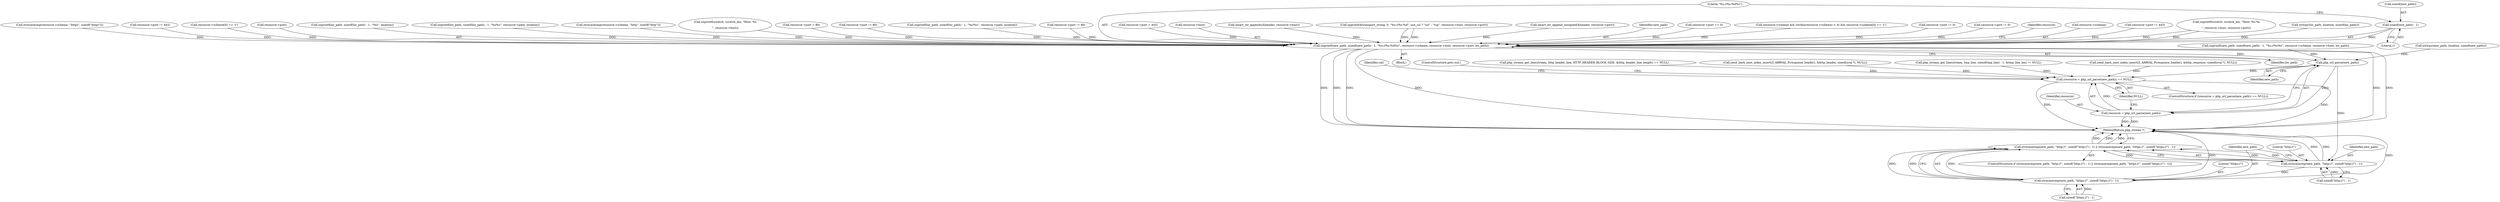 digraph "0_php-src_523f230c831d7b33353203fa34aee4e92ac12bba@API" {
"1003138" [label="(Call,sizeof(new_path) - 1)"];
"1003136" [label="(Call,snprintf(new_path, sizeof(new_path) - 1, \"%s://%s:%d%s\", resource->scheme, resource->host, resource->port, loc_path))"];
"1003182" [label="(Call,php_url_parse(new_path))"];
"1003179" [label="(Call,(resource = php_url_parse(new_path)) == NULL)"];
"1003180" [label="(Call,resource = php_url_parse(new_path))"];
"1003224" [label="(Call,strncasecmp(new_path, \"http://\", sizeof(\"http://\") - 1))"];
"1003223" [label="(Call,strncasecmp(new_path, \"http://\", sizeof(\"http://\") - 1) || strncasecmp(new_path, \"https://\", sizeof(\"https://\") - 1))"];
"1003231" [label="(Call,strncasecmp(new_path, \"https://\", sizeof(\"https://\") - 1))"];
"1003141" [label="(Literal,1)"];
"1000424" [label="(Call,resource->port = 443)"];
"1002626" [label="(Call,zend_hash_next_index_insert(Z_ARRVAL_P(response_header), &http_response, sizeof(zval *), NULL))"];
"1003135" [label="(Block,)"];
"1003136" [label="(Call,snprintf(new_path, sizeof(new_path) - 1, \"%s://%s:%d%s\", resource->scheme, resource->host, resource->port, loc_path))"];
"1003223" [label="(Call,strncasecmp(new_path, \"http://\", sizeof(\"http://\") - 1) || strncasecmp(new_path, \"https://\", sizeof(\"https://\") - 1))"];
"1000321" [label="(Call,strncasecmp(resource->scheme, \"https\", sizeof(\"https\")))"];
"1003179" [label="(Call,(resource = php_url_parse(new_path)) == NULL)"];
"1003188" [label="(Identifier,val)"];
"1002082" [label="(Call,resource->port != 443)"];
"1000409" [label="(Call,resource->scheme[4] == 's')"];
"1003224" [label="(Call,strncasecmp(new_path, \"http://\", sizeof(\"http://\") - 1))"];
"1003149" [label="(Call,resource->port)"];
"1003103" [label="(Call,snprintf(loc_path, sizeof(loc_path) - 1, \"/%s\", location))"];
"1003077" [label="(Call,snprintf(loc_path, sizeof(loc_path) - 1, \"%s%s\", resource->path, location))"];
"1000314" [label="(Call,strncasecmp(resource->scheme, \"http\", sizeof(\"http\")))"];
"1003184" [label="(Identifier,NULL)"];
"1002129" [label="(Call,snprintf(scratch, scratch_len, \"Host: %s\r\n\", resource->host))"];
"1003178" [label="(ControlStructure,if ((resource = php_url_parse(new_path)) == NULL))"];
"1000436" [label="(Call,resource->port = 80)"];
"1003152" [label="(Identifier,loc_path)"];
"1003182" [label="(Call,php_url_parse(new_path))"];
"1003225" [label="(Identifier,new_path)"];
"1002096" [label="(Call,resource->port != 80)"];
"1003090" [label="(Call,snprintf(loc_path, sizeof(loc_path) - 1, \"%s/%s\", resource->path, location))"];
"1003233" [label="(Literal,\"https://\")"];
"1003186" [label="(ControlStructure,goto out;)"];
"1003130" [label="(Call,resource->port != 80)"];
"1002685" [label="(Call,php_stream_get_line(stream, http_header_line, HTTP_HEADER_BLOCK_SIZE, &http_header_line_length) == NULL)"];
"1003181" [label="(Identifier,resource)"];
"1003142" [label="(Literal,\"%s://%s:%d%s\")"];
"1003146" [label="(Call,resource->host)"];
"1003139" [label="(Call,sizeof(new_path))"];
"1000636" [label="(Call,smart_str_appends(&header, resource->host))"];
"1003232" [label="(Identifier,new_path)"];
"1003180" [label="(Call,resource = php_url_parse(new_path))"];
"1003155" [label="(Call,snprintf(new_path, sizeof(new_path) - 1, \"%s://%s%s\", resource->scheme, resource->host, loc_path))"];
"1000485" [label="(Call,spprintf(&transport_string, 0, \"%s://%s:%d\", use_ssl ? \"ssl\" : \"tcp\", resource->host, resource->port))"];
"1000646" [label="(Call,smart_str_append_unsigned(&header, resource->port))"];
"1003137" [label="(Identifier,new_path)"];
"1003138" [label="(Call,sizeof(new_path) - 1)"];
"1000431" [label="(Call,resource->port == 0)"];
"1000398" [label="(Call,resource->scheme && (strlen(resource->scheme) > 4) && resource->scheme[4] == 's')"];
"1003171" [label="(Call,strlcpy(new_path, location, sizeof(new_path)))"];
"1003227" [label="(Call,sizeof(\"http://\") - 1)"];
"1002101" [label="(Call,resource->port != 0)"];
"1002889" [label="(Call,zend_hash_next_index_insert(Z_ARRVAL_P(response_header), &http_header, sizeof(zval *), NULL))"];
"1002087" [label="(Call,resource->port != 0)"];
"1002438" [label="(Call,php_stream_get_line(stream, tmp_line, sizeof(tmp_line) - 1, &tmp_line_len) != NULL)"];
"1003222" [label="(ControlStructure,if (strncasecmp(new_path, \"http://\", sizeof(\"http://\") - 1) || strncasecmp(new_path, \"https://\", sizeof(\"https://\") - 1)))"];
"1003241" [label="(MethodReturn,php_stream *)"];
"1003231" [label="(Call,strncasecmp(new_path, \"https://\", sizeof(\"https://\") - 1))"];
"1003177" [label="(Identifier,resource)"];
"1003143" [label="(Call,resource->scheme)"];
"1003183" [label="(Identifier,new_path)"];
"1003234" [label="(Call,sizeof(\"https://\") - 1)"];
"1003122" [label="(Call,resource->port != 443)"];
"1003226" [label="(Literal,\"http://\")"];
"1002109" [label="(Call,snprintf(scratch, scratch_len, \"Host: %s:%i\r\n\", resource->host, resource->port))"];
"1003113" [label="(Call,strlcpy(loc_path, location, sizeof(loc_path)))"];
"1003138" -> "1003136"  [label="AST: "];
"1003138" -> "1003141"  [label="CFG: "];
"1003139" -> "1003138"  [label="AST: "];
"1003141" -> "1003138"  [label="AST: "];
"1003142" -> "1003138"  [label="CFG: "];
"1003138" -> "1003136"  [label="DDG: "];
"1003136" -> "1003135"  [label="AST: "];
"1003136" -> "1003152"  [label="CFG: "];
"1003137" -> "1003136"  [label="AST: "];
"1003142" -> "1003136"  [label="AST: "];
"1003143" -> "1003136"  [label="AST: "];
"1003146" -> "1003136"  [label="AST: "];
"1003149" -> "1003136"  [label="AST: "];
"1003152" -> "1003136"  [label="AST: "];
"1003177" -> "1003136"  [label="CFG: "];
"1003136" -> "1003241"  [label="DDG: "];
"1003136" -> "1003241"  [label="DDG: "];
"1003136" -> "1003241"  [label="DDG: "];
"1003136" -> "1003241"  [label="DDG: "];
"1003136" -> "1003241"  [label="DDG: "];
"1003136" -> "1003241"  [label="DDG: "];
"1000314" -> "1003136"  [label="DDG: "];
"1000409" -> "1003136"  [label="DDG: "];
"1000321" -> "1003136"  [label="DDG: "];
"1000398" -> "1003136"  [label="DDG: "];
"1002129" -> "1003136"  [label="DDG: "];
"1000636" -> "1003136"  [label="DDG: "];
"1000485" -> "1003136"  [label="DDG: "];
"1000485" -> "1003136"  [label="DDG: "];
"1002109" -> "1003136"  [label="DDG: "];
"1002109" -> "1003136"  [label="DDG: "];
"1002096" -> "1003136"  [label="DDG: "];
"1000436" -> "1003136"  [label="DDG: "];
"1002101" -> "1003136"  [label="DDG: "];
"1003130" -> "1003136"  [label="DDG: "];
"1002082" -> "1003136"  [label="DDG: "];
"1002087" -> "1003136"  [label="DDG: "];
"1000424" -> "1003136"  [label="DDG: "];
"1000431" -> "1003136"  [label="DDG: "];
"1003122" -> "1003136"  [label="DDG: "];
"1000646" -> "1003136"  [label="DDG: "];
"1003103" -> "1003136"  [label="DDG: "];
"1003077" -> "1003136"  [label="DDG: "];
"1003090" -> "1003136"  [label="DDG: "];
"1003113" -> "1003136"  [label="DDG: "];
"1003136" -> "1003182"  [label="DDG: "];
"1003182" -> "1003180"  [label="AST: "];
"1003182" -> "1003183"  [label="CFG: "];
"1003183" -> "1003182"  [label="AST: "];
"1003180" -> "1003182"  [label="CFG: "];
"1003182" -> "1003179"  [label="DDG: "];
"1003182" -> "1003180"  [label="DDG: "];
"1003171" -> "1003182"  [label="DDG: "];
"1003155" -> "1003182"  [label="DDG: "];
"1003182" -> "1003224"  [label="DDG: "];
"1003179" -> "1003178"  [label="AST: "];
"1003179" -> "1003184"  [label="CFG: "];
"1003180" -> "1003179"  [label="AST: "];
"1003184" -> "1003179"  [label="AST: "];
"1003186" -> "1003179"  [label="CFG: "];
"1003188" -> "1003179"  [label="CFG: "];
"1003179" -> "1003241"  [label="DDG: "];
"1003179" -> "1003241"  [label="DDG: "];
"1003180" -> "1003179"  [label="DDG: "];
"1002889" -> "1003179"  [label="DDG: "];
"1002685" -> "1003179"  [label="DDG: "];
"1002626" -> "1003179"  [label="DDG: "];
"1002438" -> "1003179"  [label="DDG: "];
"1003181" -> "1003180"  [label="AST: "];
"1003184" -> "1003180"  [label="CFG: "];
"1003180" -> "1003241"  [label="DDG: "];
"1003180" -> "1003241"  [label="DDG: "];
"1003224" -> "1003223"  [label="AST: "];
"1003224" -> "1003227"  [label="CFG: "];
"1003225" -> "1003224"  [label="AST: "];
"1003226" -> "1003224"  [label="AST: "];
"1003227" -> "1003224"  [label="AST: "];
"1003232" -> "1003224"  [label="CFG: "];
"1003223" -> "1003224"  [label="CFG: "];
"1003224" -> "1003241"  [label="DDG: "];
"1003224" -> "1003241"  [label="DDG: "];
"1003224" -> "1003223"  [label="DDG: "];
"1003224" -> "1003223"  [label="DDG: "];
"1003224" -> "1003223"  [label="DDG: "];
"1003227" -> "1003224"  [label="DDG: "];
"1003224" -> "1003231"  [label="DDG: "];
"1003223" -> "1003222"  [label="AST: "];
"1003223" -> "1003231"  [label="CFG: "];
"1003231" -> "1003223"  [label="AST: "];
"1003241" -> "1003223"  [label="CFG: "];
"1003223" -> "1003241"  [label="DDG: "];
"1003223" -> "1003241"  [label="DDG: "];
"1003223" -> "1003241"  [label="DDG: "];
"1003231" -> "1003223"  [label="DDG: "];
"1003231" -> "1003223"  [label="DDG: "];
"1003231" -> "1003223"  [label="DDG: "];
"1003231" -> "1003234"  [label="CFG: "];
"1003232" -> "1003231"  [label="AST: "];
"1003233" -> "1003231"  [label="AST: "];
"1003234" -> "1003231"  [label="AST: "];
"1003231" -> "1003241"  [label="DDG: "];
"1003231" -> "1003241"  [label="DDG: "];
"1003234" -> "1003231"  [label="DDG: "];
}

